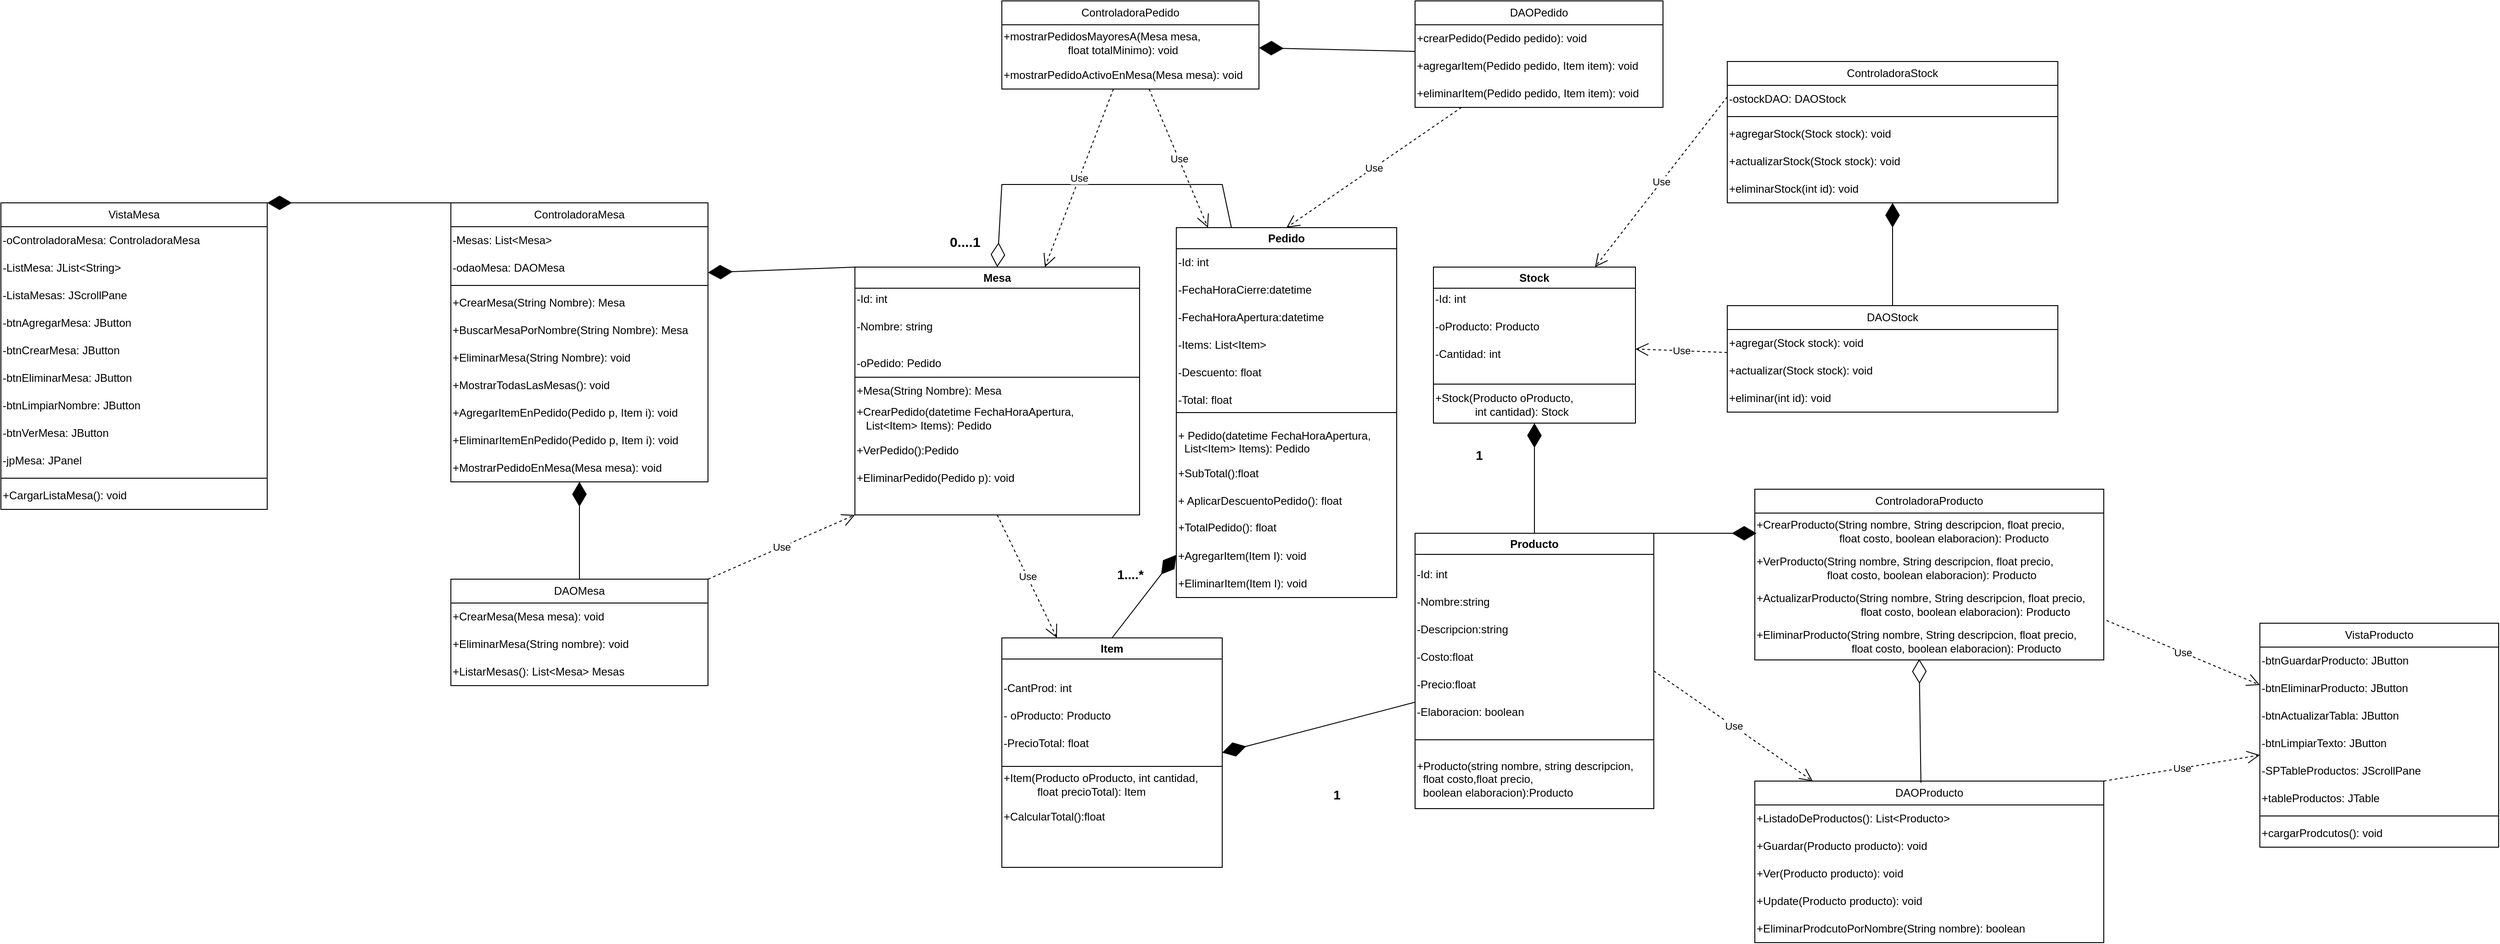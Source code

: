 <mxfile version="21.2.1" type="device">
  <diagram name="Página-1" id="ctV1LAYlhdu0PN3EPtzc">
    <mxGraphModel dx="2557" dy="535" grid="1" gridSize="10" guides="1" tooltips="1" connect="1" arrows="1" fold="1" page="1" pageScale="1" pageWidth="827" pageHeight="1169" math="0" shadow="0">
      <root>
        <mxCell id="0" />
        <mxCell id="1" parent="0" />
        <mxCell id="oHOC3U8sP_fkU0c64HHa-3" value="Mesa" style="swimlane;whiteSpace=wrap;html=1;" parent="1" vertex="1">
          <mxGeometry y="330" width="310" height="270" as="geometry" />
        </mxCell>
        <mxCell id="oHOC3U8sP_fkU0c64HHa-4" value="-Id: int" style="text;html=1;align=left;verticalAlign=middle;resizable=0;points=[];autosize=1;strokeColor=none;fillColor=none;" parent="oHOC3U8sP_fkU0c64HHa-3" vertex="1">
          <mxGeometry y="20" width="60" height="30" as="geometry" />
        </mxCell>
        <mxCell id="oHOC3U8sP_fkU0c64HHa-5" value="-oPedido: Pedido" style="text;html=1;align=left;verticalAlign=middle;resizable=0;points=[];autosize=1;strokeColor=none;fillColor=none;" parent="oHOC3U8sP_fkU0c64HHa-3" vertex="1">
          <mxGeometry y="90" width="120" height="30" as="geometry" />
        </mxCell>
        <mxCell id="oHOC3U8sP_fkU0c64HHa-7" value="+Mesa(String Nombre): Mesa" style="text;html=1;align=left;verticalAlign=middle;resizable=0;points=[];autosize=1;strokeColor=none;fillColor=none;" parent="oHOC3U8sP_fkU0c64HHa-3" vertex="1">
          <mxGeometry y="120" width="180" height="30" as="geometry" />
        </mxCell>
        <mxCell id="oHOC3U8sP_fkU0c64HHa-8" value="+VerPedido():Pedido" style="text;html=1;align=left;verticalAlign=middle;resizable=0;points=[];autosize=1;strokeColor=none;fillColor=none;" parent="oHOC3U8sP_fkU0c64HHa-3" vertex="1">
          <mxGeometry y="185" width="130" height="30" as="geometry" />
        </mxCell>
        <mxCell id="oHOC3U8sP_fkU0c64HHa-9" value="+EliminarPedido(Pedido p): void" style="text;html=1;align=left;verticalAlign=middle;resizable=0;points=[];autosize=1;strokeColor=none;fillColor=none;" parent="oHOC3U8sP_fkU0c64HHa-3" vertex="1">
          <mxGeometry y="215" width="200" height="30" as="geometry" />
        </mxCell>
        <mxCell id="oHOC3U8sP_fkU0c64HHa-6" value="" style="endArrow=none;html=1;rounded=0;" parent="oHOC3U8sP_fkU0c64HHa-3" edge="1">
          <mxGeometry width="50" height="50" relative="1" as="geometry">
            <mxPoint y="120" as="sourcePoint" />
            <mxPoint x="310" y="120" as="targetPoint" />
            <Array as="points">
              <mxPoint x="150" y="120" />
            </Array>
          </mxGeometry>
        </mxCell>
        <mxCell id="FvZ6tHAK_thW9XNJpyiw-1" value="-Nombre: string" style="text;html=1;align=left;verticalAlign=middle;resizable=0;points=[];autosize=1;strokeColor=none;fillColor=none;" parent="oHOC3U8sP_fkU0c64HHa-3" vertex="1">
          <mxGeometry y="50" width="110" height="30" as="geometry" />
        </mxCell>
        <mxCell id="4Y3CDv_m1vFDsEvj_Gw7-3" value="+CrearPedido(datetime FechaHoraApertura, &lt;br&gt;&lt;span style=&quot;white-space: pre;&quot;&gt; &lt;/span&gt;&lt;span style=&quot;white-space: pre;&quot;&gt; &lt;/span&gt;&lt;span style=&quot;white-space: pre;&quot;&gt; &lt;/span&gt;List&amp;lt;Item&amp;gt; Items): Pedido" style="text;html=1;align=left;verticalAlign=middle;resizable=0;points=[];autosize=1;strokeColor=none;fillColor=none;" parent="oHOC3U8sP_fkU0c64HHa-3" vertex="1">
          <mxGeometry y="145" width="260" height="40" as="geometry" />
        </mxCell>
        <mxCell id="oHOC3U8sP_fkU0c64HHa-11" value="Producto" style="swimlane;whiteSpace=wrap;html=1;verticalAlign=middle;" parent="1" vertex="1">
          <mxGeometry x="610" y="620" width="260" height="300" as="geometry" />
        </mxCell>
        <mxCell id="oHOC3U8sP_fkU0c64HHa-14" value="-Descripcion:string" style="text;html=1;align=left;verticalAlign=middle;resizable=0;points=[];autosize=1;strokeColor=none;fillColor=none;" parent="oHOC3U8sP_fkU0c64HHa-11" vertex="1">
          <mxGeometry y="90" width="120" height="30" as="geometry" />
        </mxCell>
        <mxCell id="oHOC3U8sP_fkU0c64HHa-15" value="-Costo:float" style="text;html=1;align=left;verticalAlign=middle;resizable=0;points=[];autosize=1;strokeColor=none;fillColor=none;" parent="oHOC3U8sP_fkU0c64HHa-11" vertex="1">
          <mxGeometry y="120" width="80" height="30" as="geometry" />
        </mxCell>
        <mxCell id="oHOC3U8sP_fkU0c64HHa-16" value="-Nombre:string" style="text;html=1;align=left;verticalAlign=middle;resizable=0;points=[];autosize=1;strokeColor=none;fillColor=none;" parent="oHOC3U8sP_fkU0c64HHa-11" vertex="1">
          <mxGeometry y="60" width="100" height="30" as="geometry" />
        </mxCell>
        <mxCell id="_PABGASE2RN9hqW6q4yv-1" value="-Id: int" style="text;html=1;align=left;verticalAlign=middle;resizable=0;points=[];autosize=1;strokeColor=none;fillColor=none;" parent="oHOC3U8sP_fkU0c64HHa-11" vertex="1">
          <mxGeometry y="30" width="60" height="30" as="geometry" />
        </mxCell>
        <mxCell id="LYaol5UPSi1GPMjdsya9-4" value="&lt;span style=&quot;&quot;&gt;-Precio:float&lt;/span&gt;" style="text;html=1;align=left;verticalAlign=middle;resizable=0;points=[];autosize=1;strokeColor=none;fillColor=none;" parent="oHOC3U8sP_fkU0c64HHa-11" vertex="1">
          <mxGeometry y="150" width="90" height="30" as="geometry" />
        </mxCell>
        <mxCell id="4Y3CDv_m1vFDsEvj_Gw7-6" value="+Producto(string nombre, string descripcion, &lt;br&gt;&lt;span style=&quot;white-space: pre;&quot;&gt; &lt;/span&gt;&lt;span style=&quot;white-space: pre;&quot;&gt; &lt;/span&gt;float costo,float precio, &lt;br&gt;&amp;nbsp; boolean elaboracion):Producto" style="text;html=1;align=left;verticalAlign=top;resizable=0;points=[];autosize=1;strokeColor=none;fillColor=none;" parent="oHOC3U8sP_fkU0c64HHa-11" vertex="1">
          <mxGeometry y="240" width="260" height="60" as="geometry" />
        </mxCell>
        <mxCell id="2_CiGt6fjQhqevDYTQbK-2" value="&lt;div style=&quot;&quot;&gt;&lt;span style=&quot;background-color: initial;&quot;&gt;-Elaboracion: boolean&lt;/span&gt;&lt;/div&gt;" style="text;html=1;align=left;verticalAlign=middle;resizable=0;points=[];autosize=1;strokeColor=none;fillColor=none;" parent="oHOC3U8sP_fkU0c64HHa-11" vertex="1">
          <mxGeometry y="180" width="140" height="30" as="geometry" />
        </mxCell>
        <mxCell id="oHOC3U8sP_fkU0c64HHa-17" value="Pedido" style="swimlane;whiteSpace=wrap;html=1;" parent="1" vertex="1">
          <mxGeometry x="350" y="287" width="240" height="403" as="geometry" />
        </mxCell>
        <mxCell id="_PABGASE2RN9hqW6q4yv-2" value="-Id: int" style="text;html=1;align=left;verticalAlign=middle;resizable=0;points=[];autosize=1;strokeColor=none;fillColor=none;" parent="oHOC3U8sP_fkU0c64HHa-17" vertex="1">
          <mxGeometry y="23" width="60" height="30" as="geometry" />
        </mxCell>
        <mxCell id="LYaol5UPSi1GPMjdsya9-3" value="-FechaHoraApertura:datetime" style="text;html=1;align=left;verticalAlign=middle;resizable=0;points=[];autosize=1;strokeColor=none;fillColor=none;" parent="oHOC3U8sP_fkU0c64HHa-17" vertex="1">
          <mxGeometry y="83" width="180" height="30" as="geometry" />
        </mxCell>
        <mxCell id="LYaol5UPSi1GPMjdsya9-1" value="-Items: List&amp;lt;Item&amp;gt;" style="text;html=1;align=left;verticalAlign=middle;resizable=0;points=[];autosize=1;strokeColor=none;fillColor=none;" parent="oHOC3U8sP_fkU0c64HHa-17" vertex="1">
          <mxGeometry y="113" width="120" height="30" as="geometry" />
        </mxCell>
        <mxCell id="LYaol5UPSi1GPMjdsya9-2" value="-FechaHoraCierre:datetime" style="text;html=1;align=left;verticalAlign=middle;resizable=0;points=[];autosize=1;strokeColor=none;fillColor=none;" parent="oHOC3U8sP_fkU0c64HHa-17" vertex="1">
          <mxGeometry y="53" width="170" height="30" as="geometry" />
        </mxCell>
        <mxCell id="HqcyrPUHrJbBFAdNSH51-3" value="+ Pedido(datetime FechaHoraApertura, &lt;br&gt;&lt;span style=&quot;white-space: pre;&quot;&gt; &lt;/span&gt;&lt;span style=&quot;white-space: pre;&quot;&gt; &lt;/span&gt;List&amp;lt;Item&amp;gt; Items): Pedido" style="text;html=1;align=left;verticalAlign=top;resizable=0;points=[];autosize=1;strokeColor=none;fillColor=none;fontSize=12;" parent="oHOC3U8sP_fkU0c64HHa-17" vertex="1">
          <mxGeometry y="213" width="230" height="40" as="geometry" />
        </mxCell>
        <mxCell id="Pw-9JXFJJcMBxFDy0IEr-1" value="-Descuento: float" style="text;html=1;align=left;verticalAlign=middle;resizable=0;points=[];autosize=1;strokeColor=none;fillColor=none;" parent="oHOC3U8sP_fkU0c64HHa-17" vertex="1">
          <mxGeometry y="143" width="110" height="30" as="geometry" />
        </mxCell>
        <mxCell id="4Y3CDv_m1vFDsEvj_Gw7-4" value="+TotalPedido(): float" style="text;html=1;align=left;verticalAlign=top;resizable=0;points=[];autosize=1;strokeColor=none;fillColor=none;" parent="oHOC3U8sP_fkU0c64HHa-17" vertex="1">
          <mxGeometry y="313" width="130" height="30" as="geometry" />
        </mxCell>
        <mxCell id="ij5hbpOEbosP60ZIspyZ-2" value="+SubTotal():float" style="text;html=1;align=left;verticalAlign=middle;resizable=0;points=[];autosize=1;strokeColor=none;fillColor=none;" parent="oHOC3U8sP_fkU0c64HHa-17" vertex="1">
          <mxGeometry y="253" width="110" height="30" as="geometry" />
        </mxCell>
        <mxCell id="ij5hbpOEbosP60ZIspyZ-3" value="+ AplicarDescuentoPedido(): float" style="text;html=1;align=left;verticalAlign=middle;resizable=0;points=[];autosize=1;strokeColor=none;fillColor=none;" parent="oHOC3U8sP_fkU0c64HHa-17" vertex="1">
          <mxGeometry y="282.5" width="200" height="30" as="geometry" />
        </mxCell>
        <mxCell id="ij5hbpOEbosP60ZIspyZ-4" value="+AgregarItem(Item I): void" style="text;html=1;align=left;verticalAlign=middle;resizable=0;points=[];autosize=1;strokeColor=none;fillColor=none;" parent="oHOC3U8sP_fkU0c64HHa-17" vertex="1">
          <mxGeometry y="343" width="160" height="30" as="geometry" />
        </mxCell>
        <mxCell id="ij5hbpOEbosP60ZIspyZ-5" value="+EliminarItem(Item I): void" style="text;html=1;align=left;verticalAlign=middle;resizable=0;points=[];autosize=1;strokeColor=none;fillColor=none;" parent="oHOC3U8sP_fkU0c64HHa-17" vertex="1">
          <mxGeometry y="373" width="160" height="30" as="geometry" />
        </mxCell>
        <mxCell id="ij5hbpOEbosP60ZIspyZ-23" value="-Total: float" style="text;html=1;align=left;verticalAlign=middle;resizable=0;points=[];autosize=1;strokeColor=none;fillColor=none;" parent="oHOC3U8sP_fkU0c64HHa-17" vertex="1">
          <mxGeometry y="173" width="80" height="30" as="geometry" />
        </mxCell>
        <mxCell id="oHOC3U8sP_fkU0c64HHa-22" value="Item" style="swimlane;whiteSpace=wrap;html=1;" parent="1" vertex="1">
          <mxGeometry x="160" y="734" width="240" height="250" as="geometry" />
        </mxCell>
        <mxCell id="oHOC3U8sP_fkU0c64HHa-23" value="-CantProd: int" style="text;html=1;align=left;verticalAlign=middle;resizable=0;points=[];autosize=1;strokeColor=none;fillColor=none;" parent="oHOC3U8sP_fkU0c64HHa-22" vertex="1">
          <mxGeometry y="40" width="100" height="30" as="geometry" />
        </mxCell>
        <mxCell id="CjFrfMzpDhLYkTtsZXYT-4" value="- oProducto: Producto" style="text;html=1;align=left;verticalAlign=middle;resizable=0;points=[];autosize=1;strokeColor=none;fillColor=none;" parent="oHOC3U8sP_fkU0c64HHa-22" vertex="1">
          <mxGeometry y="70" width="140" height="30" as="geometry" />
        </mxCell>
        <mxCell id="5GkfRn2mjFqrJ6OnAtMZ-6" value="-PrecioTotal: float" style="text;html=1;align=left;verticalAlign=middle;resizable=0;points=[];autosize=1;strokeColor=none;fillColor=none;" parent="oHOC3U8sP_fkU0c64HHa-22" vertex="1">
          <mxGeometry y="100" width="120" height="30" as="geometry" />
        </mxCell>
        <mxCell id="q3gMhQuaR9Cj_d_Av8YK-5" value="+CalcularTotal():float" style="text;html=1;align=left;verticalAlign=middle;resizable=0;points=[];autosize=1;strokeColor=none;fillColor=none;" parent="oHOC3U8sP_fkU0c64HHa-22" vertex="1">
          <mxGeometry y="180" width="130" height="30" as="geometry" />
        </mxCell>
        <mxCell id="q3gMhQuaR9Cj_d_Av8YK-4" value="" style="endArrow=none;html=1;rounded=0;" parent="oHOC3U8sP_fkU0c64HHa-22" edge="1">
          <mxGeometry width="50" height="50" relative="1" as="geometry">
            <mxPoint y="140" as="sourcePoint" />
            <mxPoint x="240" y="140" as="targetPoint" />
          </mxGeometry>
        </mxCell>
        <mxCell id="CYNIWQkQmnMh4SB6NplH-1" value="+Item(Producto oProducto, int cantidad, &lt;br&gt;&amp;nbsp; &amp;nbsp; &amp;nbsp; &amp;nbsp; &amp;nbsp; &amp;nbsp;float precioTotal): Item" style="text;html=1;align=left;verticalAlign=middle;resizable=0;points=[];autosize=1;strokeColor=none;fillColor=none;" parent="oHOC3U8sP_fkU0c64HHa-22" vertex="1">
          <mxGeometry y="140" width="240" height="40" as="geometry" />
        </mxCell>
        <mxCell id="oHOC3U8sP_fkU0c64HHa-26" value="" style="endArrow=diamondThin;endFill=1;endSize=24;html=1;rounded=0;entryX=1;entryY=0.5;entryDx=0;entryDy=0;" parent="1" source="oHOC3U8sP_fkU0c64HHa-11" target="oHOC3U8sP_fkU0c64HHa-22" edge="1">
          <mxGeometry width="160" relative="1" as="geometry">
            <mxPoint x="590" y="880" as="sourcePoint" />
            <mxPoint x="640" y="750" as="targetPoint" />
            <Array as="points" />
          </mxGeometry>
        </mxCell>
        <mxCell id="oHOC3U8sP_fkU0c64HHa-27" value="" style="endArrow=diamondThin;endFill=1;endSize=24;html=1;rounded=0;exitX=0.5;exitY=0;exitDx=0;exitDy=0;" parent="1" source="oHOC3U8sP_fkU0c64HHa-22" target="oHOC3U8sP_fkU0c64HHa-17" edge="1">
          <mxGeometry width="160" relative="1" as="geometry">
            <mxPoint x="340" y="610" as="sourcePoint" />
            <mxPoint x="470" y="630" as="targetPoint" />
          </mxGeometry>
        </mxCell>
        <mxCell id="CjFrfMzpDhLYkTtsZXYT-5" value="1....*" style="text;html=1;strokeColor=none;fillColor=none;align=center;verticalAlign=middle;whiteSpace=wrap;rounded=0;fontStyle=1;fontSize=14;" parent="1" vertex="1">
          <mxGeometry x="270" y="650" width="60" height="30" as="geometry" />
        </mxCell>
        <mxCell id="CjFrfMzpDhLYkTtsZXYT-6" value="&lt;b&gt;&lt;font style=&quot;font-size: 14px;&quot;&gt;1&lt;/font&gt;&lt;/b&gt;" style="text;html=1;strokeColor=none;fillColor=none;align=center;verticalAlign=middle;whiteSpace=wrap;rounded=0;" parent="1" vertex="1">
          <mxGeometry x="510" y="890" width="30" height="30" as="geometry" />
        </mxCell>
        <mxCell id="CjFrfMzpDhLYkTtsZXYT-7" value="&lt;font size=&quot;1&quot;&gt;&lt;b style=&quot;font-size: 15px;&quot;&gt;0....1&lt;/b&gt;&lt;/font&gt;" style="text;html=1;strokeColor=none;fillColor=none;align=center;verticalAlign=middle;whiteSpace=wrap;rounded=0;" parent="1" vertex="1">
          <mxGeometry x="90" y="287" width="60" height="30" as="geometry" />
        </mxCell>
        <mxCell id="oE-7fO8j5I8riuiFE3s_-2" value="" style="endArrow=diamondThin;endFill=0;endSize=24;html=1;rounded=0;exitX=0.25;exitY=0;exitDx=0;exitDy=0;entryX=0.5;entryY=0;entryDx=0;entryDy=0;" parent="1" source="oHOC3U8sP_fkU0c64HHa-17" target="oHOC3U8sP_fkU0c64HHa-3" edge="1">
          <mxGeometry width="160" relative="1" as="geometry">
            <mxPoint x="40" y="280" as="sourcePoint" />
            <mxPoint x="200" y="280" as="targetPoint" />
            <Array as="points">
              <mxPoint x="400" y="240" />
              <mxPoint x="350" y="240" />
              <mxPoint x="160" y="240" />
            </Array>
          </mxGeometry>
        </mxCell>
        <mxCell id="HqcyrPUHrJbBFAdNSH51-4" style="edgeStyle=none;curved=1;rounded=0;orthogonalLoop=1;jettySize=auto;html=1;exitX=0.5;exitY=1;exitDx=0;exitDy=0;fontSize=12;startSize=8;endSize=8;" parent="1" source="CjFrfMzpDhLYkTtsZXYT-5" target="CjFrfMzpDhLYkTtsZXYT-5" edge="1">
          <mxGeometry relative="1" as="geometry" />
        </mxCell>
        <mxCell id="5GkfRn2mjFqrJ6OnAtMZ-1" value="Stock" style="swimlane;whiteSpace=wrap;html=1;" parent="1" vertex="1">
          <mxGeometry x="630" y="330" width="220" height="170" as="geometry" />
        </mxCell>
        <mxCell id="5GkfRn2mjFqrJ6OnAtMZ-2" value="-oProducto: Producto" style="text;html=1;align=left;verticalAlign=middle;resizable=0;points=[];autosize=1;strokeColor=none;fillColor=none;" parent="5GkfRn2mjFqrJ6OnAtMZ-1" vertex="1">
          <mxGeometry y="50" width="140" height="30" as="geometry" />
        </mxCell>
        <mxCell id="5GkfRn2mjFqrJ6OnAtMZ-7" value="-Id: int" style="text;html=1;align=left;verticalAlign=middle;resizable=0;points=[];autosize=1;strokeColor=none;fillColor=none;" parent="5GkfRn2mjFqrJ6OnAtMZ-1" vertex="1">
          <mxGeometry y="20" width="60" height="30" as="geometry" />
        </mxCell>
        <mxCell id="4Y3CDv_m1vFDsEvj_Gw7-1" value="-Cantidad: int" style="text;html=1;align=left;verticalAlign=middle;resizable=0;points=[];autosize=1;strokeColor=none;fillColor=none;" parent="5GkfRn2mjFqrJ6OnAtMZ-1" vertex="1">
          <mxGeometry y="80" width="90" height="30" as="geometry" />
        </mxCell>
        <mxCell id="q3gMhQuaR9Cj_d_Av8YK-8" value="+Stock(Producto oProducto, &lt;br&gt;&amp;nbsp; &amp;nbsp; &amp;nbsp; &amp;nbsp; &amp;nbsp; &amp;nbsp; &amp;nbsp;int cantidad): Stock" style="text;html=1;align=left;verticalAlign=middle;resizable=0;points=[];autosize=1;strokeColor=none;fillColor=none;" parent="5GkfRn2mjFqrJ6OnAtMZ-1" vertex="1">
          <mxGeometry y="130" width="170" height="40" as="geometry" />
        </mxCell>
        <mxCell id="5GkfRn2mjFqrJ6OnAtMZ-3" value="" style="endArrow=diamondThin;endFill=1;endSize=24;html=1;rounded=0;exitX=0.5;exitY=0;exitDx=0;exitDy=0;entryX=0.5;entryY=1;entryDx=0;entryDy=0;" parent="1" source="oHOC3U8sP_fkU0c64HHa-11" target="5GkfRn2mjFqrJ6OnAtMZ-1" edge="1">
          <mxGeometry width="160" relative="1" as="geometry">
            <mxPoint x="691" y="459" as="sourcePoint" />
            <mxPoint x="690" y="360" as="targetPoint" />
          </mxGeometry>
        </mxCell>
        <mxCell id="5GkfRn2mjFqrJ6OnAtMZ-4" value="1" style="text;html=1;strokeColor=none;fillColor=none;align=center;verticalAlign=middle;whiteSpace=wrap;rounded=0;fontStyle=1;fontSize=14;" parent="1" vertex="1">
          <mxGeometry x="650" y="520" width="60" height="30" as="geometry" />
        </mxCell>
        <mxCell id="q3gMhQuaR9Cj_d_Av8YK-6" value="Use" style="endArrow=open;endSize=12;dashed=1;html=1;rounded=0;exitX=0.5;exitY=1;exitDx=0;exitDy=0;entryX=0.25;entryY=0;entryDx=0;entryDy=0;" parent="1" source="oHOC3U8sP_fkU0c64HHa-3" target="oHOC3U8sP_fkU0c64HHa-22" edge="1">
          <mxGeometry width="160" relative="1" as="geometry">
            <mxPoint x="120" y="770" as="sourcePoint" />
            <mxPoint x="160" y="730" as="targetPoint" />
            <Array as="points" />
          </mxGeometry>
        </mxCell>
        <mxCell id="q3gMhQuaR9Cj_d_Av8YK-7" value="" style="endArrow=none;html=1;rounded=0;entryX=1;entryY=0.75;entryDx=0;entryDy=0;exitX=0;exitY=0.75;exitDx=0;exitDy=0;" parent="1" source="5GkfRn2mjFqrJ6OnAtMZ-1" target="5GkfRn2mjFqrJ6OnAtMZ-1" edge="1">
          <mxGeometry width="50" height="50" relative="1" as="geometry">
            <mxPoint x="780" y="350" as="sourcePoint" />
            <mxPoint x="1030" y="350" as="targetPoint" />
          </mxGeometry>
        </mxCell>
        <mxCell id="oHOC3U8sP_fkU0c64HHa-19" value="" style="endArrow=none;html=1;rounded=0;exitX=0;exitY=0.5;exitDx=0;exitDy=0;entryX=1;entryY=0.5;entryDx=0;entryDy=0;" parent="1" source="oHOC3U8sP_fkU0c64HHa-17" target="oHOC3U8sP_fkU0c64HHa-17" edge="1">
          <mxGeometry width="50" height="50" relative="1" as="geometry">
            <mxPoint x="350" y="470" as="sourcePoint" />
            <mxPoint x="590" y="470" as="targetPoint" />
          </mxGeometry>
        </mxCell>
        <mxCell id="4Y3CDv_m1vFDsEvj_Gw7-5" value="" style="endArrow=none;html=1;rounded=0;exitX=0;exitY=0.75;exitDx=0;exitDy=0;entryX=1;entryY=0.75;entryDx=0;entryDy=0;" parent="1" source="oHOC3U8sP_fkU0c64HHa-11" target="oHOC3U8sP_fkU0c64HHa-11" edge="1">
          <mxGeometry width="50" height="50" relative="1" as="geometry">
            <mxPoint x="580" y="820" as="sourcePoint" />
            <mxPoint x="810" y="802" as="targetPoint" />
          </mxGeometry>
        </mxCell>
        <mxCell id="CYNIWQkQmnMh4SB6NplH-3" value="ControladoraProducto" style="swimlane;fontStyle=0;childLayout=stackLayout;horizontal=1;startSize=26;fillColor=none;horizontalStack=0;resizeParent=1;resizeParentMax=0;resizeLast=0;collapsible=1;marginBottom=0;whiteSpace=wrap;html=1;" parent="1" vertex="1">
          <mxGeometry x="980" y="572" width="380" height="186" as="geometry">
            <mxRectangle x="1040" y="555" width="160" height="30" as="alternateBounds" />
          </mxGeometry>
        </mxCell>
        <mxCell id="CYNIWQkQmnMh4SB6NplH-7" value="+CrearProducto(String nombre, String descripcion, float precio, &lt;br&gt;&amp;nbsp; &amp;nbsp; &amp;nbsp; &amp;nbsp; &amp;nbsp; &amp;nbsp; &amp;nbsp; &amp;nbsp; &amp;nbsp; &amp;nbsp; &amp;nbsp; &amp;nbsp; &amp;nbsp; &amp;nbsp;float costo, boolean elaboracion): Producto" style="text;html=1;align=left;verticalAlign=middle;resizable=0;points=[];autosize=1;strokeColor=none;fillColor=none;" parent="CYNIWQkQmnMh4SB6NplH-3" vertex="1">
          <mxGeometry y="26" width="380" height="40" as="geometry" />
        </mxCell>
        <mxCell id="CYNIWQkQmnMh4SB6NplH-12" value="+VerProducto(String nombre, String descripcion, float precio, &lt;br&gt;&amp;nbsp; &amp;nbsp; &amp;nbsp; &amp;nbsp; &amp;nbsp; &amp;nbsp; &amp;nbsp; &amp;nbsp; &amp;nbsp; &amp;nbsp; &amp;nbsp; &amp;nbsp;float costo, boolean elaboracion): Producto" style="text;html=1;align=left;verticalAlign=middle;resizable=0;points=[];autosize=1;strokeColor=none;fillColor=none;" parent="CYNIWQkQmnMh4SB6NplH-3" vertex="1">
          <mxGeometry y="66" width="380" height="40" as="geometry" />
        </mxCell>
        <mxCell id="CYNIWQkQmnMh4SB6NplH-13" value="+ActualizarProducto(String nombre, String descripcion, float precio, &lt;br&gt;&amp;nbsp; &amp;nbsp; &amp;nbsp; &amp;nbsp; &amp;nbsp; &amp;nbsp; &amp;nbsp; &amp;nbsp; &amp;nbsp; &amp;nbsp; &amp;nbsp; &amp;nbsp; &amp;nbsp; &amp;nbsp; &amp;nbsp; &amp;nbsp; &amp;nbsp; float costo, boolean elaboracion): Producto" style="text;html=1;align=left;verticalAlign=middle;resizable=0;points=[];autosize=1;strokeColor=none;fillColor=none;" parent="CYNIWQkQmnMh4SB6NplH-3" vertex="1">
          <mxGeometry y="106" width="380" height="40" as="geometry" />
        </mxCell>
        <mxCell id="CYNIWQkQmnMh4SB6NplH-8" value="+EliminarProducto(String nombre, String descripcion, float precio, &lt;br&gt;&amp;nbsp; &amp;nbsp; &amp;nbsp; &amp;nbsp; &amp;nbsp; &amp;nbsp; &amp;nbsp; &amp;nbsp; &amp;nbsp; &amp;nbsp; &amp;nbsp; &amp;nbsp; &amp;nbsp; &amp;nbsp; &amp;nbsp; &amp;nbsp;float costo, boolean elaboracion): Producto" style="text;html=1;align=left;verticalAlign=middle;resizable=0;points=[];autosize=1;strokeColor=none;fillColor=none;" parent="CYNIWQkQmnMh4SB6NplH-3" vertex="1">
          <mxGeometry y="146" width="380" height="40" as="geometry" />
        </mxCell>
        <mxCell id="CYNIWQkQmnMh4SB6NplH-14" value="Use" style="endArrow=open;endSize=12;dashed=1;html=1;rounded=0;exitX=1;exitY=0.5;exitDx=0;exitDy=0;" parent="1" source="oHOC3U8sP_fkU0c64HHa-11" target="CYNIWQkQmnMh4SB6NplH-15" edge="1">
          <mxGeometry width="160" relative="1" as="geometry">
            <mxPoint x="900" y="840" as="sourcePoint" />
            <mxPoint x="920" y="840" as="targetPoint" />
          </mxGeometry>
        </mxCell>
        <mxCell id="CYNIWQkQmnMh4SB6NplH-15" value="DAOProducto" style="swimlane;fontStyle=0;childLayout=stackLayout;horizontal=1;startSize=26;fillColor=none;horizontalStack=0;resizeParent=1;resizeParentMax=0;resizeLast=0;collapsible=1;marginBottom=0;whiteSpace=wrap;html=1;" parent="1" vertex="1">
          <mxGeometry x="980" y="890" width="380" height="176" as="geometry" />
        </mxCell>
        <mxCell id="CYNIWQkQmnMh4SB6NplH-23" value="+ListadoDeProductos(): List&amp;lt;Producto&amp;gt;" style="text;html=1;align=left;verticalAlign=middle;resizable=0;points=[];autosize=1;strokeColor=none;fillColor=none;" parent="CYNIWQkQmnMh4SB6NplH-15" vertex="1">
          <mxGeometry y="26" width="380" height="30" as="geometry" />
        </mxCell>
        <mxCell id="CYNIWQkQmnMh4SB6NplH-22" value="+Guardar(Producto producto): void" style="text;html=1;align=left;verticalAlign=middle;resizable=0;points=[];autosize=1;strokeColor=none;fillColor=none;" parent="CYNIWQkQmnMh4SB6NplH-15" vertex="1">
          <mxGeometry y="56" width="380" height="30" as="geometry" />
        </mxCell>
        <mxCell id="CYNIWQkQmnMh4SB6NplH-21" value="+Ver(Producto producto): void" style="text;html=1;align=left;verticalAlign=middle;resizable=0;points=[];autosize=1;strokeColor=none;fillColor=none;" parent="CYNIWQkQmnMh4SB6NplH-15" vertex="1">
          <mxGeometry y="86" width="380" height="30" as="geometry" />
        </mxCell>
        <mxCell id="CYNIWQkQmnMh4SB6NplH-20" value="+Update(Producto producto): void" style="text;html=1;align=left;verticalAlign=middle;resizable=0;points=[];autosize=1;strokeColor=none;fillColor=none;" parent="CYNIWQkQmnMh4SB6NplH-15" vertex="1">
          <mxGeometry y="116" width="380" height="30" as="geometry" />
        </mxCell>
        <mxCell id="CYNIWQkQmnMh4SB6NplH-19" value="+EliminarProdcutoPorNombre(String nombre): boolean" style="text;html=1;align=left;verticalAlign=middle;resizable=0;points=[];autosize=1;strokeColor=none;fillColor=none;" parent="CYNIWQkQmnMh4SB6NplH-15" vertex="1">
          <mxGeometry y="146" width="380" height="30" as="geometry" />
        </mxCell>
        <mxCell id="CYNIWQkQmnMh4SB6NplH-24" value="" style="endArrow=diamondThin;endFill=0;endSize=24;html=1;rounded=0;entryX=0.471;entryY=0.975;entryDx=0;entryDy=0;entryPerimeter=0;exitX=0.476;exitY=0.011;exitDx=0;exitDy=0;exitPerimeter=0;" parent="1" source="CYNIWQkQmnMh4SB6NplH-15" target="CYNIWQkQmnMh4SB6NplH-8" edge="1">
          <mxGeometry width="160" relative="1" as="geometry">
            <mxPoint x="1020" y="820" as="sourcePoint" />
            <mxPoint x="1180" y="820" as="targetPoint" />
          </mxGeometry>
        </mxCell>
        <mxCell id="CYNIWQkQmnMh4SB6NplH-25" value="Use" style="endArrow=open;endSize=12;dashed=1;html=1;rounded=0;exitX=1.008;exitY=-0.075;exitDx=0;exitDy=0;exitPerimeter=0;" parent="1" source="CYNIWQkQmnMh4SB6NplH-8" target="CYNIWQkQmnMh4SB6NplH-26" edge="1">
          <mxGeometry width="160" relative="1" as="geometry">
            <mxPoint x="1440" y="750" as="sourcePoint" />
            <mxPoint x="1560" y="820" as="targetPoint" />
            <Array as="points" />
          </mxGeometry>
        </mxCell>
        <mxCell id="CYNIWQkQmnMh4SB6NplH-26" value="VistaProducto" style="swimlane;fontStyle=0;childLayout=stackLayout;horizontal=1;startSize=26;fillColor=none;horizontalStack=0;resizeParent=1;resizeParentMax=0;resizeLast=0;collapsible=1;marginBottom=0;whiteSpace=wrap;html=1;" parent="1" vertex="1">
          <mxGeometry x="1530" y="718" width="260" height="244" as="geometry" />
        </mxCell>
        <mxCell id="CYNIWQkQmnMh4SB6NplH-36" value="-btnGuardarProducto: JButton" style="text;html=1;align=left;verticalAlign=middle;resizable=0;points=[];autosize=1;strokeColor=none;fillColor=none;" parent="CYNIWQkQmnMh4SB6NplH-26" vertex="1">
          <mxGeometry y="26" width="260" height="30" as="geometry" />
        </mxCell>
        <mxCell id="CYNIWQkQmnMh4SB6NplH-34" value="-btnEliminarProducto: JButton" style="text;html=1;align=left;verticalAlign=middle;resizable=0;points=[];autosize=1;strokeColor=none;fillColor=none;" parent="CYNIWQkQmnMh4SB6NplH-26" vertex="1">
          <mxGeometry y="56" width="260" height="30" as="geometry" />
        </mxCell>
        <mxCell id="CYNIWQkQmnMh4SB6NplH-33" value="-btnActualizarTabla: JButton" style="text;html=1;align=left;verticalAlign=middle;resizable=0;points=[];autosize=1;strokeColor=none;fillColor=none;" parent="CYNIWQkQmnMh4SB6NplH-26" vertex="1">
          <mxGeometry y="86" width="260" height="30" as="geometry" />
        </mxCell>
        <mxCell id="CYNIWQkQmnMh4SB6NplH-37" value="-btnLimpiarTexto: JButton" style="text;html=1;align=left;verticalAlign=middle;resizable=0;points=[];autosize=1;strokeColor=none;fillColor=none;" parent="CYNIWQkQmnMh4SB6NplH-26" vertex="1">
          <mxGeometry y="116" width="260" height="30" as="geometry" />
        </mxCell>
        <mxCell id="CYNIWQkQmnMh4SB6NplH-38" value="-SPTableProductos: JScrollPane" style="text;html=1;align=left;verticalAlign=middle;resizable=0;points=[];autosize=1;strokeColor=none;fillColor=none;" parent="CYNIWQkQmnMh4SB6NplH-26" vertex="1">
          <mxGeometry y="146" width="260" height="30" as="geometry" />
        </mxCell>
        <mxCell id="CYNIWQkQmnMh4SB6NplH-39" value="+tableProductos: JTable" style="text;html=1;align=left;verticalAlign=middle;resizable=0;points=[];autosize=1;strokeColor=none;fillColor=none;" parent="CYNIWQkQmnMh4SB6NplH-26" vertex="1">
          <mxGeometry y="176" width="260" height="30" as="geometry" />
        </mxCell>
        <mxCell id="CYNIWQkQmnMh4SB6NplH-41" value="" style="line;strokeWidth=1;fillColor=none;align=left;verticalAlign=middle;spacingTop=-1;spacingLeft=3;spacingRight=3;rotatable=0;labelPosition=right;points=[];portConstraint=eastwest;strokeColor=inherit;" parent="CYNIWQkQmnMh4SB6NplH-26" vertex="1">
          <mxGeometry y="206" width="260" height="8" as="geometry" />
        </mxCell>
        <mxCell id="CYNIWQkQmnMh4SB6NplH-40" value="+cargarProdcutos(): void" style="text;html=1;align=left;verticalAlign=middle;resizable=0;points=[];autosize=1;strokeColor=none;fillColor=none;" parent="CYNIWQkQmnMh4SB6NplH-26" vertex="1">
          <mxGeometry y="214" width="260" height="30" as="geometry" />
        </mxCell>
        <mxCell id="CYNIWQkQmnMh4SB6NplH-30" value="Use" style="endArrow=open;endSize=12;dashed=1;html=1;rounded=0;exitX=1;exitY=0;exitDx=0;exitDy=0;" parent="1" source="CYNIWQkQmnMh4SB6NplH-15" target="CYNIWQkQmnMh4SB6NplH-26" edge="1">
          <mxGeometry width="160" relative="1" as="geometry">
            <mxPoint x="1360" y="821" as="sourcePoint" />
            <mxPoint x="1580" y="845" as="targetPoint" />
            <Array as="points" />
          </mxGeometry>
        </mxCell>
        <mxCell id="CYNIWQkQmnMh4SB6NplH-32" value="&lt;div&gt;&lt;br&gt;&lt;/div&gt;&lt;div&gt;&lt;br&gt;&lt;/div&gt;&lt;div&gt;&lt;br&gt;&lt;/div&gt;&lt;div&gt;&lt;br&gt;&lt;/div&gt;&lt;div&gt;&lt;br&gt;&lt;/div&gt;&lt;div style=&quot;text-align: left;&quot;&gt;&lt;br&gt;&lt;/div&gt;" style="text;html=1;align=center;verticalAlign=middle;resizable=0;points=[];autosize=1;strokeColor=none;fillColor=none;" parent="1" vertex="1">
          <mxGeometry x="1740" y="966" width="20" height="100" as="geometry" />
        </mxCell>
        <mxCell id="IYfqnWC_g6lOOPnZCSYN-1" value="ControladoraMesa" style="swimlane;fontStyle=0;childLayout=stackLayout;horizontal=1;startSize=26;fillColor=none;horizontalStack=0;resizeParent=1;resizeParentMax=0;resizeLast=0;collapsible=1;marginBottom=0;whiteSpace=wrap;html=1;" parent="1" vertex="1">
          <mxGeometry x="-440" y="260" width="280" height="304" as="geometry" />
        </mxCell>
        <mxCell id="IYfqnWC_g6lOOPnZCSYN-6" value="-Mesas: List&amp;lt;Mesa&amp;gt;" style="text;html=1;align=left;verticalAlign=middle;resizable=0;points=[];autosize=1;strokeColor=none;fillColor=none;" parent="IYfqnWC_g6lOOPnZCSYN-1" vertex="1">
          <mxGeometry y="26" width="280" height="30" as="geometry" />
        </mxCell>
        <mxCell id="IYfqnWC_g6lOOPnZCSYN-7" value="-odaoMesa: DAOMesa" style="text;html=1;align=left;verticalAlign=middle;resizable=0;points=[];autosize=1;strokeColor=none;fillColor=none;" parent="IYfqnWC_g6lOOPnZCSYN-1" vertex="1">
          <mxGeometry y="56" width="280" height="30" as="geometry" />
        </mxCell>
        <mxCell id="IYfqnWC_g6lOOPnZCSYN-8" value="" style="line;strokeWidth=1;fillColor=none;align=left;verticalAlign=middle;spacingTop=-1;spacingLeft=3;spacingRight=3;rotatable=0;labelPosition=right;points=[];portConstraint=eastwest;strokeColor=inherit;" parent="IYfqnWC_g6lOOPnZCSYN-1" vertex="1">
          <mxGeometry y="86" width="280" height="8" as="geometry" />
        </mxCell>
        <mxCell id="IYfqnWC_g6lOOPnZCSYN-9" value="+CrearMesa(String Nombre): Mesa" style="text;html=1;align=left;verticalAlign=middle;resizable=0;points=[];autosize=1;strokeColor=none;fillColor=none;" parent="IYfqnWC_g6lOOPnZCSYN-1" vertex="1">
          <mxGeometry y="94" width="280" height="30" as="geometry" />
        </mxCell>
        <mxCell id="IYfqnWC_g6lOOPnZCSYN-13" value="+BuscarMesaPorNombre(String Nombre): Mesa" style="text;html=1;align=left;verticalAlign=middle;resizable=0;points=[];autosize=1;strokeColor=none;fillColor=none;" parent="IYfqnWC_g6lOOPnZCSYN-1" vertex="1">
          <mxGeometry y="124" width="280" height="30" as="geometry" />
        </mxCell>
        <mxCell id="IYfqnWC_g6lOOPnZCSYN-14" value="+EliminarMesa(String Nombre): void" style="text;html=1;align=left;verticalAlign=middle;resizable=0;points=[];autosize=1;strokeColor=none;fillColor=none;" parent="IYfqnWC_g6lOOPnZCSYN-1" vertex="1">
          <mxGeometry y="154" width="280" height="30" as="geometry" />
        </mxCell>
        <mxCell id="IYfqnWC_g6lOOPnZCSYN-15" value="+MostrarTodasLasMesas(): void" style="text;html=1;align=left;verticalAlign=middle;resizable=0;points=[];autosize=1;strokeColor=none;fillColor=none;" parent="IYfqnWC_g6lOOPnZCSYN-1" vertex="1">
          <mxGeometry y="184" width="280" height="30" as="geometry" />
        </mxCell>
        <mxCell id="IYfqnWC_g6lOOPnZCSYN-17" value="+AgregarItemEnPedido(Pedido p, Item i): void" style="text;html=1;align=left;verticalAlign=middle;resizable=0;points=[];autosize=1;strokeColor=none;fillColor=none;" parent="IYfqnWC_g6lOOPnZCSYN-1" vertex="1">
          <mxGeometry y="214" width="280" height="30" as="geometry" />
        </mxCell>
        <mxCell id="IYfqnWC_g6lOOPnZCSYN-18" value="+EliminarItemEnPedido(Pedido p, Item i): void" style="text;html=1;align=left;verticalAlign=middle;resizable=0;points=[];autosize=1;strokeColor=none;fillColor=none;" parent="IYfqnWC_g6lOOPnZCSYN-1" vertex="1">
          <mxGeometry y="244" width="280" height="30" as="geometry" />
        </mxCell>
        <mxCell id="IYfqnWC_g6lOOPnZCSYN-19" value="+MostrarPedidoEnMesa(Mesa mesa): void" style="text;html=1;align=left;verticalAlign=middle;resizable=0;points=[];autosize=1;strokeColor=none;fillColor=none;" parent="IYfqnWC_g6lOOPnZCSYN-1" vertex="1">
          <mxGeometry y="274" width="280" height="30" as="geometry" />
        </mxCell>
        <mxCell id="IYfqnWC_g6lOOPnZCSYN-10" value="" style="endArrow=diamondThin;endFill=1;endSize=24;html=1;rounded=0;entryX=0.005;entryY=0.55;entryDx=0;entryDy=0;exitX=1;exitY=0;exitDx=0;exitDy=0;entryPerimeter=0;" parent="1" source="oHOC3U8sP_fkU0c64HHa-11" target="CYNIWQkQmnMh4SB6NplH-7" edge="1">
          <mxGeometry width="160" relative="1" as="geometry">
            <mxPoint x="870" y="540" as="sourcePoint" />
            <mxPoint x="1030" y="540" as="targetPoint" />
          </mxGeometry>
        </mxCell>
        <mxCell id="IYfqnWC_g6lOOPnZCSYN-12" value="" style="endArrow=diamondThin;endFill=1;endSize=24;html=1;rounded=0;entryX=1;entryY=0.25;entryDx=0;entryDy=0;exitX=0;exitY=0;exitDx=0;exitDy=0;" parent="1" source="oHOC3U8sP_fkU0c64HHa-3" target="IYfqnWC_g6lOOPnZCSYN-1" edge="1">
          <mxGeometry width="160" relative="1" as="geometry">
            <mxPoint x="-260" y="490" as="sourcePoint" />
            <mxPoint x="-100" y="490" as="targetPoint" />
          </mxGeometry>
        </mxCell>
        <mxCell id="IYfqnWC_g6lOOPnZCSYN-20" value="Use" style="endArrow=open;endSize=12;dashed=1;html=1;rounded=0;exitX=1;exitY=0;exitDx=0;exitDy=0;entryX=0;entryY=1;entryDx=0;entryDy=0;" parent="1" source="IYfqnWC_g6lOOPnZCSYN-22" target="oHOC3U8sP_fkU0c64HHa-3" edge="1">
          <mxGeometry width="160" relative="1" as="geometry">
            <mxPoint x="-100" y="690" as="sourcePoint" />
            <mxPoint x="60" y="690" as="targetPoint" />
          </mxGeometry>
        </mxCell>
        <mxCell id="IYfqnWC_g6lOOPnZCSYN-22" value="DAOMesa" style="swimlane;fontStyle=0;childLayout=stackLayout;horizontal=1;startSize=26;fillColor=none;horizontalStack=0;resizeParent=1;resizeParentMax=0;resizeLast=0;collapsible=1;marginBottom=0;whiteSpace=wrap;html=1;" parent="1" vertex="1">
          <mxGeometry x="-440" y="670" width="280" height="116" as="geometry" />
        </mxCell>
        <mxCell id="IYfqnWC_g6lOOPnZCSYN-28" value="+CrearMesa(Mesa mesa): void" style="text;html=1;align=left;verticalAlign=middle;resizable=0;points=[];autosize=1;strokeColor=none;fillColor=none;" parent="IYfqnWC_g6lOOPnZCSYN-22" vertex="1">
          <mxGeometry y="26" width="280" height="30" as="geometry" />
        </mxCell>
        <mxCell id="IYfqnWC_g6lOOPnZCSYN-29" value="+EliminarMesa(String nombre): void" style="text;html=1;align=left;verticalAlign=middle;resizable=0;points=[];autosize=1;strokeColor=none;fillColor=none;" parent="IYfqnWC_g6lOOPnZCSYN-22" vertex="1">
          <mxGeometry y="56" width="280" height="30" as="geometry" />
        </mxCell>
        <mxCell id="IYfqnWC_g6lOOPnZCSYN-30" value="+ListarMesas(): List&amp;lt;Mesa&amp;gt; Mesas" style="text;html=1;align=left;verticalAlign=middle;resizable=0;points=[];autosize=1;strokeColor=none;fillColor=none;" parent="IYfqnWC_g6lOOPnZCSYN-22" vertex="1">
          <mxGeometry y="86" width="280" height="30" as="geometry" />
        </mxCell>
        <mxCell id="IYfqnWC_g6lOOPnZCSYN-31" value="" style="endArrow=diamondThin;endFill=1;endSize=24;html=1;rounded=0;entryX=1;entryY=0;entryDx=0;entryDy=0;exitX=0;exitY=0;exitDx=0;exitDy=0;" parent="1" source="IYfqnWC_g6lOOPnZCSYN-1" target="IYfqnWC_g6lOOPnZCSYN-32" edge="1">
          <mxGeometry width="160" relative="1" as="geometry">
            <mxPoint x="-500" y="300" as="sourcePoint" />
            <mxPoint x="-660" y="306" as="targetPoint" />
          </mxGeometry>
        </mxCell>
        <mxCell id="IYfqnWC_g6lOOPnZCSYN-32" value="VistaMesa" style="swimlane;fontStyle=0;childLayout=stackLayout;horizontal=1;startSize=26;fillColor=none;horizontalStack=0;resizeParent=1;resizeParentMax=0;resizeLast=0;collapsible=1;marginBottom=0;whiteSpace=wrap;html=1;" parent="1" vertex="1">
          <mxGeometry x="-930" y="260" width="290" height="334" as="geometry" />
        </mxCell>
        <mxCell id="IYfqnWC_g6lOOPnZCSYN-49" value="-oControladoraMesa: ControladoraMesa" style="text;html=1;align=left;verticalAlign=middle;resizable=0;points=[];autosize=1;strokeColor=none;fillColor=none;" parent="IYfqnWC_g6lOOPnZCSYN-32" vertex="1">
          <mxGeometry y="26" width="290" height="30" as="geometry" />
        </mxCell>
        <mxCell id="IYfqnWC_g6lOOPnZCSYN-38" value="-ListMesa: JList&amp;lt;String&amp;gt;" style="text;html=1;align=left;verticalAlign=middle;resizable=0;points=[];autosize=1;strokeColor=none;fillColor=none;" parent="IYfqnWC_g6lOOPnZCSYN-32" vertex="1">
          <mxGeometry y="56" width="290" height="30" as="geometry" />
        </mxCell>
        <mxCell id="IYfqnWC_g6lOOPnZCSYN-41" value="-ListaMesas: JScrollPane" style="text;html=1;align=left;verticalAlign=middle;resizable=0;points=[];autosize=1;strokeColor=none;fillColor=none;" parent="IYfqnWC_g6lOOPnZCSYN-32" vertex="1">
          <mxGeometry y="86" width="290" height="30" as="geometry" />
        </mxCell>
        <mxCell id="IYfqnWC_g6lOOPnZCSYN-40" value="-btnAgregarMesa: JButton" style="text;html=1;align=left;verticalAlign=middle;resizable=0;points=[];autosize=1;strokeColor=none;fillColor=none;" parent="IYfqnWC_g6lOOPnZCSYN-32" vertex="1">
          <mxGeometry y="116" width="290" height="30" as="geometry" />
        </mxCell>
        <mxCell id="IYfqnWC_g6lOOPnZCSYN-42" value="-btnCrearMesa: JButton" style="text;html=1;align=left;verticalAlign=middle;resizable=0;points=[];autosize=1;strokeColor=none;fillColor=none;" parent="IYfqnWC_g6lOOPnZCSYN-32" vertex="1">
          <mxGeometry y="146" width="290" height="30" as="geometry" />
        </mxCell>
        <mxCell id="IYfqnWC_g6lOOPnZCSYN-43" value="-btnEliminarMesa: JButton" style="text;html=1;align=left;verticalAlign=middle;resizable=0;points=[];autosize=1;strokeColor=none;fillColor=none;" parent="IYfqnWC_g6lOOPnZCSYN-32" vertex="1">
          <mxGeometry y="176" width="290" height="30" as="geometry" />
        </mxCell>
        <mxCell id="IYfqnWC_g6lOOPnZCSYN-44" value="-btnLimpiarNombre: JButton" style="text;html=1;align=left;verticalAlign=middle;resizable=0;points=[];autosize=1;strokeColor=none;fillColor=none;" parent="IYfqnWC_g6lOOPnZCSYN-32" vertex="1">
          <mxGeometry y="206" width="290" height="30" as="geometry" />
        </mxCell>
        <mxCell id="IYfqnWC_g6lOOPnZCSYN-45" value="-btnVerMesa: JButton" style="text;html=1;align=left;verticalAlign=middle;resizable=0;points=[];autosize=1;strokeColor=none;fillColor=none;" parent="IYfqnWC_g6lOOPnZCSYN-32" vertex="1">
          <mxGeometry y="236" width="290" height="30" as="geometry" />
        </mxCell>
        <mxCell id="IYfqnWC_g6lOOPnZCSYN-46" value="-jpMesa: JPanel" style="text;html=1;align=left;verticalAlign=middle;resizable=0;points=[];autosize=1;strokeColor=none;fillColor=none;" parent="IYfqnWC_g6lOOPnZCSYN-32" vertex="1">
          <mxGeometry y="266" width="290" height="30" as="geometry" />
        </mxCell>
        <mxCell id="IYfqnWC_g6lOOPnZCSYN-47" value="" style="line;strokeWidth=1;fillColor=none;align=left;verticalAlign=middle;spacingTop=-1;spacingLeft=3;spacingRight=3;rotatable=0;labelPosition=right;points=[];portConstraint=eastwest;strokeColor=inherit;" parent="IYfqnWC_g6lOOPnZCSYN-32" vertex="1">
          <mxGeometry y="296" width="290" height="8" as="geometry" />
        </mxCell>
        <mxCell id="IYfqnWC_g6lOOPnZCSYN-48" value="+CargarListaMesa(): void" style="text;html=1;align=left;verticalAlign=middle;resizable=0;points=[];autosize=1;strokeColor=none;fillColor=none;" parent="IYfqnWC_g6lOOPnZCSYN-32" vertex="1">
          <mxGeometry y="304" width="290" height="30" as="geometry" />
        </mxCell>
        <mxCell id="IYfqnWC_g6lOOPnZCSYN-37" value="&lt;div&gt;&amp;nbsp;&lt;/div&gt;&lt;div&gt;&amp;nbsp;&amp;nbsp;&lt;/div&gt;&lt;div&gt;&amp;nbsp; &amp;nbsp;&lt;/div&gt;&lt;div&gt;&amp;nbsp;&amp;nbsp;&lt;/div&gt;&lt;div&gt;&amp;nbsp; &amp;nbsp;&lt;/div&gt;&lt;div&gt;&amp;nbsp; &amp;nbsp;&lt;/div&gt;&lt;div&gt;&amp;nbsp;&amp;nbsp;&lt;/div&gt;&lt;div&gt;&amp;nbsp;&amp;nbsp;&lt;/div&gt;" style="text;html=1;align=center;verticalAlign=middle;resizable=0;points=[];autosize=1;strokeColor=none;fillColor=none;" parent="1" vertex="1">
          <mxGeometry x="-755" y="358" width="30" height="130" as="geometry" />
        </mxCell>
        <mxCell id="ij5hbpOEbosP60ZIspyZ-1" value="" style="endArrow=diamondThin;endFill=1;endSize=24;html=1;rounded=0;exitX=0.5;exitY=0;exitDx=0;exitDy=0;" parent="1" source="IYfqnWC_g6lOOPnZCSYN-22" target="IYfqnWC_g6lOOPnZCSYN-19" edge="1">
          <mxGeometry width="160" relative="1" as="geometry">
            <mxPoint x="-180" y="614" as="sourcePoint" />
            <mxPoint x="-340" y="620" as="targetPoint" />
          </mxGeometry>
        </mxCell>
        <mxCell id="ij5hbpOEbosP60ZIspyZ-6" value="ControladoraPedido" style="swimlane;fontStyle=0;childLayout=stackLayout;horizontal=1;startSize=26;fillColor=none;horizontalStack=0;resizeParent=1;resizeParentMax=0;resizeLast=0;collapsible=1;marginBottom=0;whiteSpace=wrap;html=1;" parent="1" vertex="1">
          <mxGeometry x="160" y="40" width="280" height="96" as="geometry" />
        </mxCell>
        <mxCell id="ij5hbpOEbosP60ZIspyZ-12" value="+mostrarPedidosMayoresA(Mesa mesa, &lt;br&gt;&amp;nbsp; &amp;nbsp; &amp;nbsp; &amp;nbsp; &amp;nbsp; &amp;nbsp; &amp;nbsp; &amp;nbsp; &amp;nbsp; &amp;nbsp; &amp;nbsp;float totalMinimo): void" style="text;html=1;align=left;verticalAlign=middle;resizable=0;points=[];autosize=1;strokeColor=none;fillColor=none;" parent="ij5hbpOEbosP60ZIspyZ-6" vertex="1">
          <mxGeometry y="26" width="280" height="40" as="geometry" />
        </mxCell>
        <mxCell id="ij5hbpOEbosP60ZIspyZ-24" value="+mostrarPedidoActivoEnMesa(Mesa mesa): void" style="text;html=1;align=left;verticalAlign=middle;resizable=0;points=[];autosize=1;strokeColor=none;fillColor=none;" parent="ij5hbpOEbosP60ZIspyZ-6" vertex="1">
          <mxGeometry y="66" width="280" height="30" as="geometry" />
        </mxCell>
        <mxCell id="ij5hbpOEbosP60ZIspyZ-10" value="Use" style="endArrow=open;endSize=12;dashed=1;html=1;rounded=0;" parent="1" source="ij5hbpOEbosP60ZIspyZ-6" target="oHOC3U8sP_fkU0c64HHa-17" edge="1">
          <mxGeometry x="0.003" width="160" relative="1" as="geometry">
            <mxPoint x="270" y="180" as="sourcePoint" />
            <mxPoint x="430" y="180" as="targetPoint" />
            <mxPoint as="offset" />
          </mxGeometry>
        </mxCell>
        <mxCell id="ij5hbpOEbosP60ZIspyZ-11" value="Use" style="endArrow=open;endSize=12;dashed=1;html=1;rounded=0;" parent="1" source="ij5hbpOEbosP60ZIspyZ-6" target="oHOC3U8sP_fkU0c64HHa-3" edge="1">
          <mxGeometry width="160" relative="1" as="geometry">
            <mxPoint x="300" y="160" as="sourcePoint" />
            <mxPoint x="460" y="160" as="targetPoint" />
          </mxGeometry>
        </mxCell>
        <mxCell id="ij5hbpOEbosP60ZIspyZ-13" value="" style="endArrow=diamondThin;endFill=1;endSize=24;html=1;rounded=0;" parent="1" source="ij5hbpOEbosP60ZIspyZ-14" target="ij5hbpOEbosP60ZIspyZ-6" edge="1">
          <mxGeometry width="160" relative="1" as="geometry">
            <mxPoint x="295" y="140" as="sourcePoint" />
            <mxPoint x="265" y="30" as="targetPoint" />
          </mxGeometry>
        </mxCell>
        <mxCell id="ij5hbpOEbosP60ZIspyZ-14" value="DAOPedido" style="swimlane;fontStyle=0;childLayout=stackLayout;horizontal=1;startSize=26;fillColor=none;horizontalStack=0;resizeParent=1;resizeParentMax=0;resizeLast=0;collapsible=1;marginBottom=0;whiteSpace=wrap;html=1;" parent="1" vertex="1">
          <mxGeometry x="610" y="40" width="270" height="116" as="geometry" />
        </mxCell>
        <mxCell id="ij5hbpOEbosP60ZIspyZ-19" value="+crearPedido(Pedido pedido): void" style="text;html=1;align=left;verticalAlign=middle;resizable=0;points=[];autosize=1;strokeColor=none;fillColor=none;" parent="ij5hbpOEbosP60ZIspyZ-14" vertex="1">
          <mxGeometry y="26" width="270" height="30" as="geometry" />
        </mxCell>
        <mxCell id="ij5hbpOEbosP60ZIspyZ-20" value="+agregarItem(Pedido pedido, Item item): void" style="text;html=1;align=left;verticalAlign=middle;resizable=0;points=[];autosize=1;strokeColor=none;fillColor=none;" parent="ij5hbpOEbosP60ZIspyZ-14" vertex="1">
          <mxGeometry y="56" width="270" height="30" as="geometry" />
        </mxCell>
        <mxCell id="ij5hbpOEbosP60ZIspyZ-21" value="+eliminarItem(Pedido pedido, Item item): void" style="text;html=1;align=left;verticalAlign=middle;resizable=0;points=[];autosize=1;strokeColor=none;fillColor=none;" parent="ij5hbpOEbosP60ZIspyZ-14" vertex="1">
          <mxGeometry y="86" width="270" height="30" as="geometry" />
        </mxCell>
        <mxCell id="ij5hbpOEbosP60ZIspyZ-18" value="Use" style="endArrow=open;endSize=12;dashed=1;html=1;rounded=0;entryX=0.5;entryY=0;entryDx=0;entryDy=0;" parent="1" source="ij5hbpOEbosP60ZIspyZ-14" target="oHOC3U8sP_fkU0c64HHa-17" edge="1">
          <mxGeometry x="0.003" width="160" relative="1" as="geometry">
            <mxPoint x="360" y="92" as="sourcePoint" />
            <mxPoint x="310" y="273" as="targetPoint" />
            <mxPoint as="offset" />
          </mxGeometry>
        </mxCell>
        <mxCell id="ppOoXZbetj09jrxfVQwv-1" value="ControladoraStock" style="swimlane;fontStyle=0;childLayout=stackLayout;horizontal=1;startSize=26;fillColor=none;horizontalStack=0;resizeParent=1;resizeParentMax=0;resizeLast=0;collapsible=1;marginBottom=0;whiteSpace=wrap;html=1;" vertex="1" parent="1">
          <mxGeometry x="950" y="106" width="360" height="154" as="geometry" />
        </mxCell>
        <mxCell id="ppOoXZbetj09jrxfVQwv-5" value="-ostockDAO: DAOStock" style="text;html=1;align=left;verticalAlign=middle;resizable=0;points=[];autosize=1;strokeColor=none;fillColor=none;" vertex="1" parent="ppOoXZbetj09jrxfVQwv-1">
          <mxGeometry y="26" width="360" height="30" as="geometry" />
        </mxCell>
        <mxCell id="ppOoXZbetj09jrxfVQwv-8" value="" style="line;strokeWidth=1;fillColor=none;align=left;verticalAlign=middle;spacingTop=-1;spacingLeft=3;spacingRight=3;rotatable=0;labelPosition=right;points=[];portConstraint=eastwest;strokeColor=inherit;" vertex="1" parent="ppOoXZbetj09jrxfVQwv-1">
          <mxGeometry y="56" width="360" height="8" as="geometry" />
        </mxCell>
        <mxCell id="ppOoXZbetj09jrxfVQwv-9" value="+agregarStock(Stock stock): void" style="text;html=1;align=left;verticalAlign=middle;resizable=0;points=[];autosize=1;strokeColor=none;fillColor=none;" vertex="1" parent="ppOoXZbetj09jrxfVQwv-1">
          <mxGeometry y="64" width="360" height="30" as="geometry" />
        </mxCell>
        <mxCell id="ppOoXZbetj09jrxfVQwv-10" value="+actualizarStock(Stock stock): void" style="text;html=1;align=left;verticalAlign=middle;resizable=0;points=[];autosize=1;strokeColor=none;fillColor=none;" vertex="1" parent="ppOoXZbetj09jrxfVQwv-1">
          <mxGeometry y="94" width="360" height="30" as="geometry" />
        </mxCell>
        <mxCell id="ppOoXZbetj09jrxfVQwv-11" value="+eliminarStock(int id): void" style="text;html=1;align=left;verticalAlign=middle;resizable=0;points=[];autosize=1;strokeColor=none;fillColor=none;" vertex="1" parent="ppOoXZbetj09jrxfVQwv-1">
          <mxGeometry y="124" width="360" height="30" as="geometry" />
        </mxCell>
        <mxCell id="ppOoXZbetj09jrxfVQwv-7" value="Use" style="endArrow=open;endSize=12;dashed=1;html=1;rounded=0;exitX=0;exitY=0.25;exitDx=0;exitDy=0;" edge="1" parent="1" source="ppOoXZbetj09jrxfVQwv-1" target="5GkfRn2mjFqrJ6OnAtMZ-1">
          <mxGeometry width="160" relative="1" as="geometry">
            <mxPoint x="920" y="400" as="sourcePoint" />
            <mxPoint x="1080" y="400" as="targetPoint" />
          </mxGeometry>
        </mxCell>
        <mxCell id="ppOoXZbetj09jrxfVQwv-12" value="Use" style="endArrow=open;endSize=12;dashed=1;html=1;rounded=0;" edge="1" parent="1" source="ppOoXZbetj09jrxfVQwv-13" target="5GkfRn2mjFqrJ6OnAtMZ-1">
          <mxGeometry width="160" relative="1" as="geometry">
            <mxPoint x="940" y="450" as="sourcePoint" />
            <mxPoint x="970" y="500" as="targetPoint" />
          </mxGeometry>
        </mxCell>
        <mxCell id="ppOoXZbetj09jrxfVQwv-13" value="DAOStock" style="swimlane;fontStyle=0;childLayout=stackLayout;horizontal=1;startSize=26;fillColor=none;horizontalStack=0;resizeParent=1;resizeParentMax=0;resizeLast=0;collapsible=1;marginBottom=0;whiteSpace=wrap;html=1;" vertex="1" parent="1">
          <mxGeometry x="950" y="372" width="360" height="116" as="geometry" />
        </mxCell>
        <mxCell id="ppOoXZbetj09jrxfVQwv-18" value="+agregar(Stock stock): void" style="text;html=1;align=left;verticalAlign=middle;resizable=0;points=[];autosize=1;strokeColor=none;fillColor=none;" vertex="1" parent="ppOoXZbetj09jrxfVQwv-13">
          <mxGeometry y="26" width="360" height="30" as="geometry" />
        </mxCell>
        <mxCell id="ppOoXZbetj09jrxfVQwv-19" value="+actualizar(Stock stock): void" style="text;html=1;align=left;verticalAlign=middle;resizable=0;points=[];autosize=1;strokeColor=none;fillColor=none;" vertex="1" parent="ppOoXZbetj09jrxfVQwv-13">
          <mxGeometry y="56" width="360" height="30" as="geometry" />
        </mxCell>
        <mxCell id="ppOoXZbetj09jrxfVQwv-20" value="+eliminar(int id): void" style="text;html=1;align=left;verticalAlign=middle;resizable=0;points=[];autosize=1;strokeColor=none;fillColor=none;" vertex="1" parent="ppOoXZbetj09jrxfVQwv-13">
          <mxGeometry y="86" width="360" height="30" as="geometry" />
        </mxCell>
        <mxCell id="ppOoXZbetj09jrxfVQwv-17" value="" style="endArrow=diamondThin;endFill=1;endSize=24;html=1;rounded=0;exitX=0.5;exitY=0;exitDx=0;exitDy=0;" edge="1" parent="1" source="ppOoXZbetj09jrxfVQwv-13" target="ppOoXZbetj09jrxfVQwv-1">
          <mxGeometry width="160" relative="1" as="geometry">
            <mxPoint x="1020" y="320" as="sourcePoint" />
            <mxPoint x="1180" y="320" as="targetPoint" />
          </mxGeometry>
        </mxCell>
      </root>
    </mxGraphModel>
  </diagram>
</mxfile>
